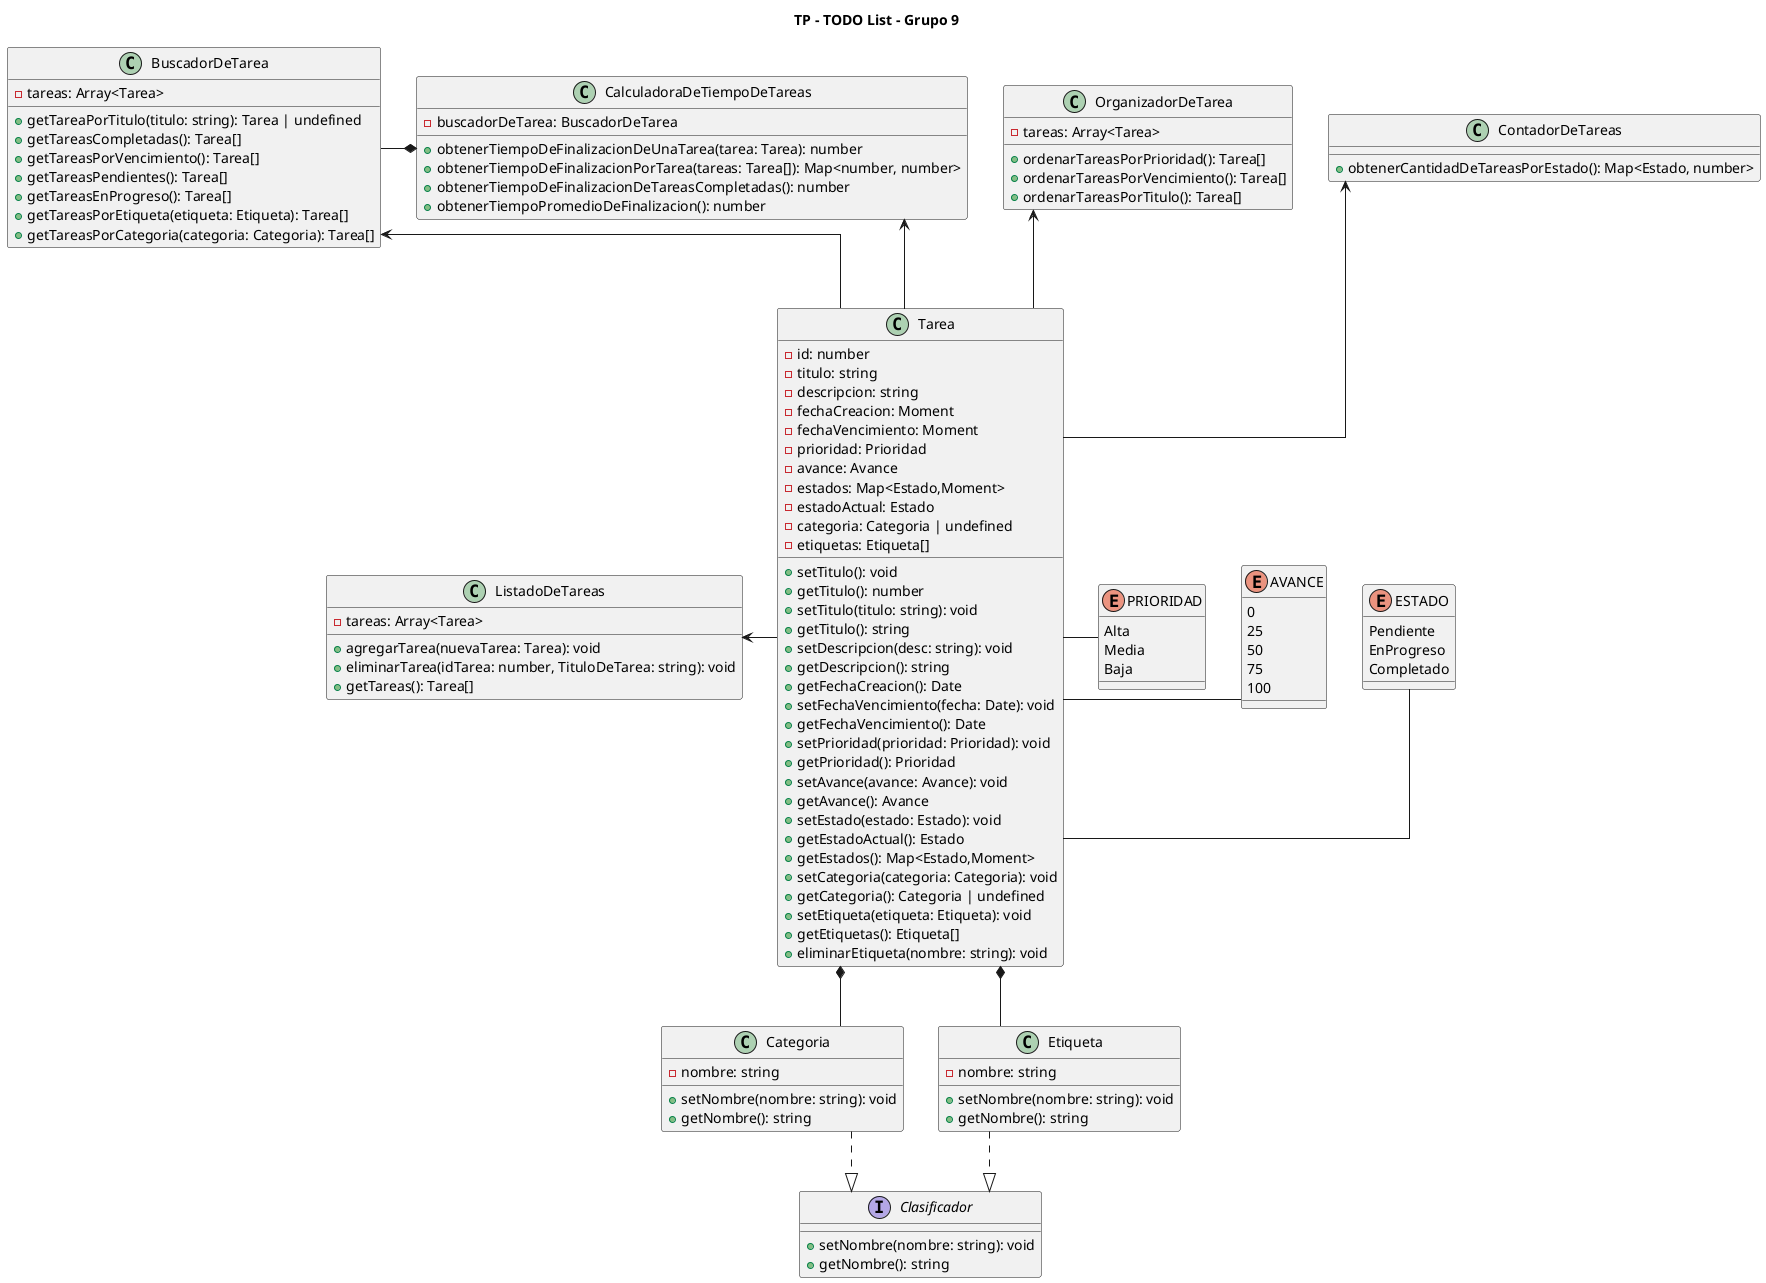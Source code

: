 @startuml ToDoList

title TP - TODO List - Grupo 9
skinparam lineType ortho

class Tarea{
   - id: number
   - titulo: string
   - descripcion: string
   - fechaCreacion: Moment
   - fechaVencimiento: Moment
   - prioridad: Prioridad
   - avance: Avance
   - estados: Map<Estado,Moment>
   - estadoActual: Estado
   - categoria: Categoria | undefined
   - etiquetas: Etiqueta[]
    
    + setTitulo(): void
    + getTitulo(): number
    + setTitulo(titulo: string): void
    + getTitulo(): string
    + setDescripcion(desc: string): void
    + getDescripcion(): string
    + getFechaCreacion(): Date
    + setFechaVencimiento(fecha: Date): void
    + getFechaVencimiento(): Date
    + setPrioridad(prioridad: Prioridad): void
    + getPrioridad(): Prioridad
    + setAvance(avance: Avance): void
    + getAvance(): Avance
    + setEstado(estado: Estado): void
    + getEstadoActual(): Estado
    + getEstados(): Map<Estado,Moment>
    + setCategoria(categoria: Categoria): void
    + getCategoria(): Categoria | undefined
    + setEtiqueta(etiqueta: Etiqueta): void
    + getEtiquetas(): Etiqueta[]
    + eliminarEtiqueta(nombre: string): void
}

class ListadoDeTareas{
    - tareas: Array<Tarea>
    + agregarTarea(nuevaTarea: Tarea): void
    + eliminarTarea(idTarea: number, TituloDeTarea: string): void
    + getTareas(): Tarea[]
}

class BuscadorDeTarea{
    - tareas: Array<Tarea>

    + getTareaPorTitulo(titulo: string): Tarea | undefined
    + getTareasCompletadas(): Tarea[]
    + getTareasPorVencimiento(): Tarea[]
    + getTareasPendientes(): Tarea[]
    + getTareasEnProgreso(): Tarea[]
    + getTareasPorEtiqueta(etiqueta: Etiqueta): Tarea[]
    + getTareasPorCategoria(categoria: Categoria): Tarea[]
}

class OrganizadorDeTarea{
    - tareas: Array<Tarea>

    + ordenarTareasPorPrioridad(): Tarea[]
    + ordenarTareasPorVencimiento(): Tarea[]
    + ordenarTareasPorTitulo(): Tarea[]
}

class CalculadoraDeTiempoDeTareas{
    - buscadorDeTarea: BuscadorDeTarea

    + obtenerTiempoDeFinalizacionDeUnaTarea(tarea: Tarea): number
    + obtenerTiempoDeFinalizacionPorTarea(tareas: Tarea[]): Map<number, number>
    + obtenerTiempoDeFinalizacionDeTareasCompletadas(): number
    + obtenerTiempoPromedioDeFinalizacion(): number
}

class ContadorDeTareas{
    + obtenerCantidadDeTareasPorEstado(): Map<Estado, number>
}

interface Clasificador{
    + setNombre(nombre: string): void
    + getNombre(): string
}

class Categoria{
    - nombre: string
    + setNombre(nombre: string): void
    + getNombre(): string
}

class Etiqueta{
    - nombre: string
    + setNombre(nombre: string): void
    + getNombre(): string
}

ENUM ESTADO{
    Pendiente
    EnProgreso
    Completado
}

ENUM AVANCE{
    0
    25
    50
    75
    100
}

ENUM PRIORIDAD{
    Alta
    Media
    Baja
}

CalculadoraDeTiempoDeTareas <-- Tarea
ContadorDeTareas <-- Tarea
OrganizadorDeTarea <-- Tarea
BuscadorDeTarea <-- Tarea

Categoria ..|> Clasificador
Etiqueta ..|> Clasificador
Tarea *-- Categoria
Tarea *-- Etiqueta
Tarea -left-> ListadoDeTareas
Tarea -right- ESTADO
Tarea -right- AVANCE
Tarea -right- PRIORIDAD
CalculadoraDeTiempoDeTareas *-left- BuscadorDeTarea
@enduml